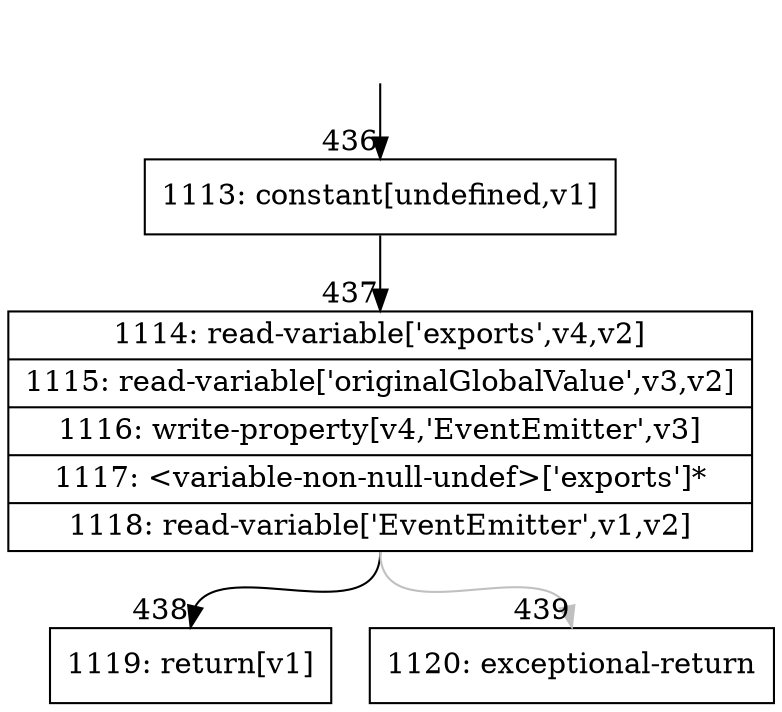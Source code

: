 digraph {
rankdir="TD"
BB_entry43[shape=none,label=""];
BB_entry43 -> BB436 [tailport=s, headport=n, headlabel="    436"]
BB436 [shape=record label="{1113: constant[undefined,v1]}" ] 
BB436 -> BB437 [tailport=s, headport=n, headlabel="      437"]
BB437 [shape=record label="{1114: read-variable['exports',v4,v2]|1115: read-variable['originalGlobalValue',v3,v2]|1116: write-property[v4,'EventEmitter',v3]|1117: \<variable-non-null-undef\>['exports']*|1118: read-variable['EventEmitter',v1,v2]}" ] 
BB437 -> BB438 [tailport=s, headport=n, headlabel="      438"]
BB437 -> BB439 [tailport=s, headport=n, color=gray, headlabel="      439"]
BB438 [shape=record label="{1119: return[v1]}" ] 
BB439 [shape=record label="{1120: exceptional-return}" ] 
//#$~ 688
}
